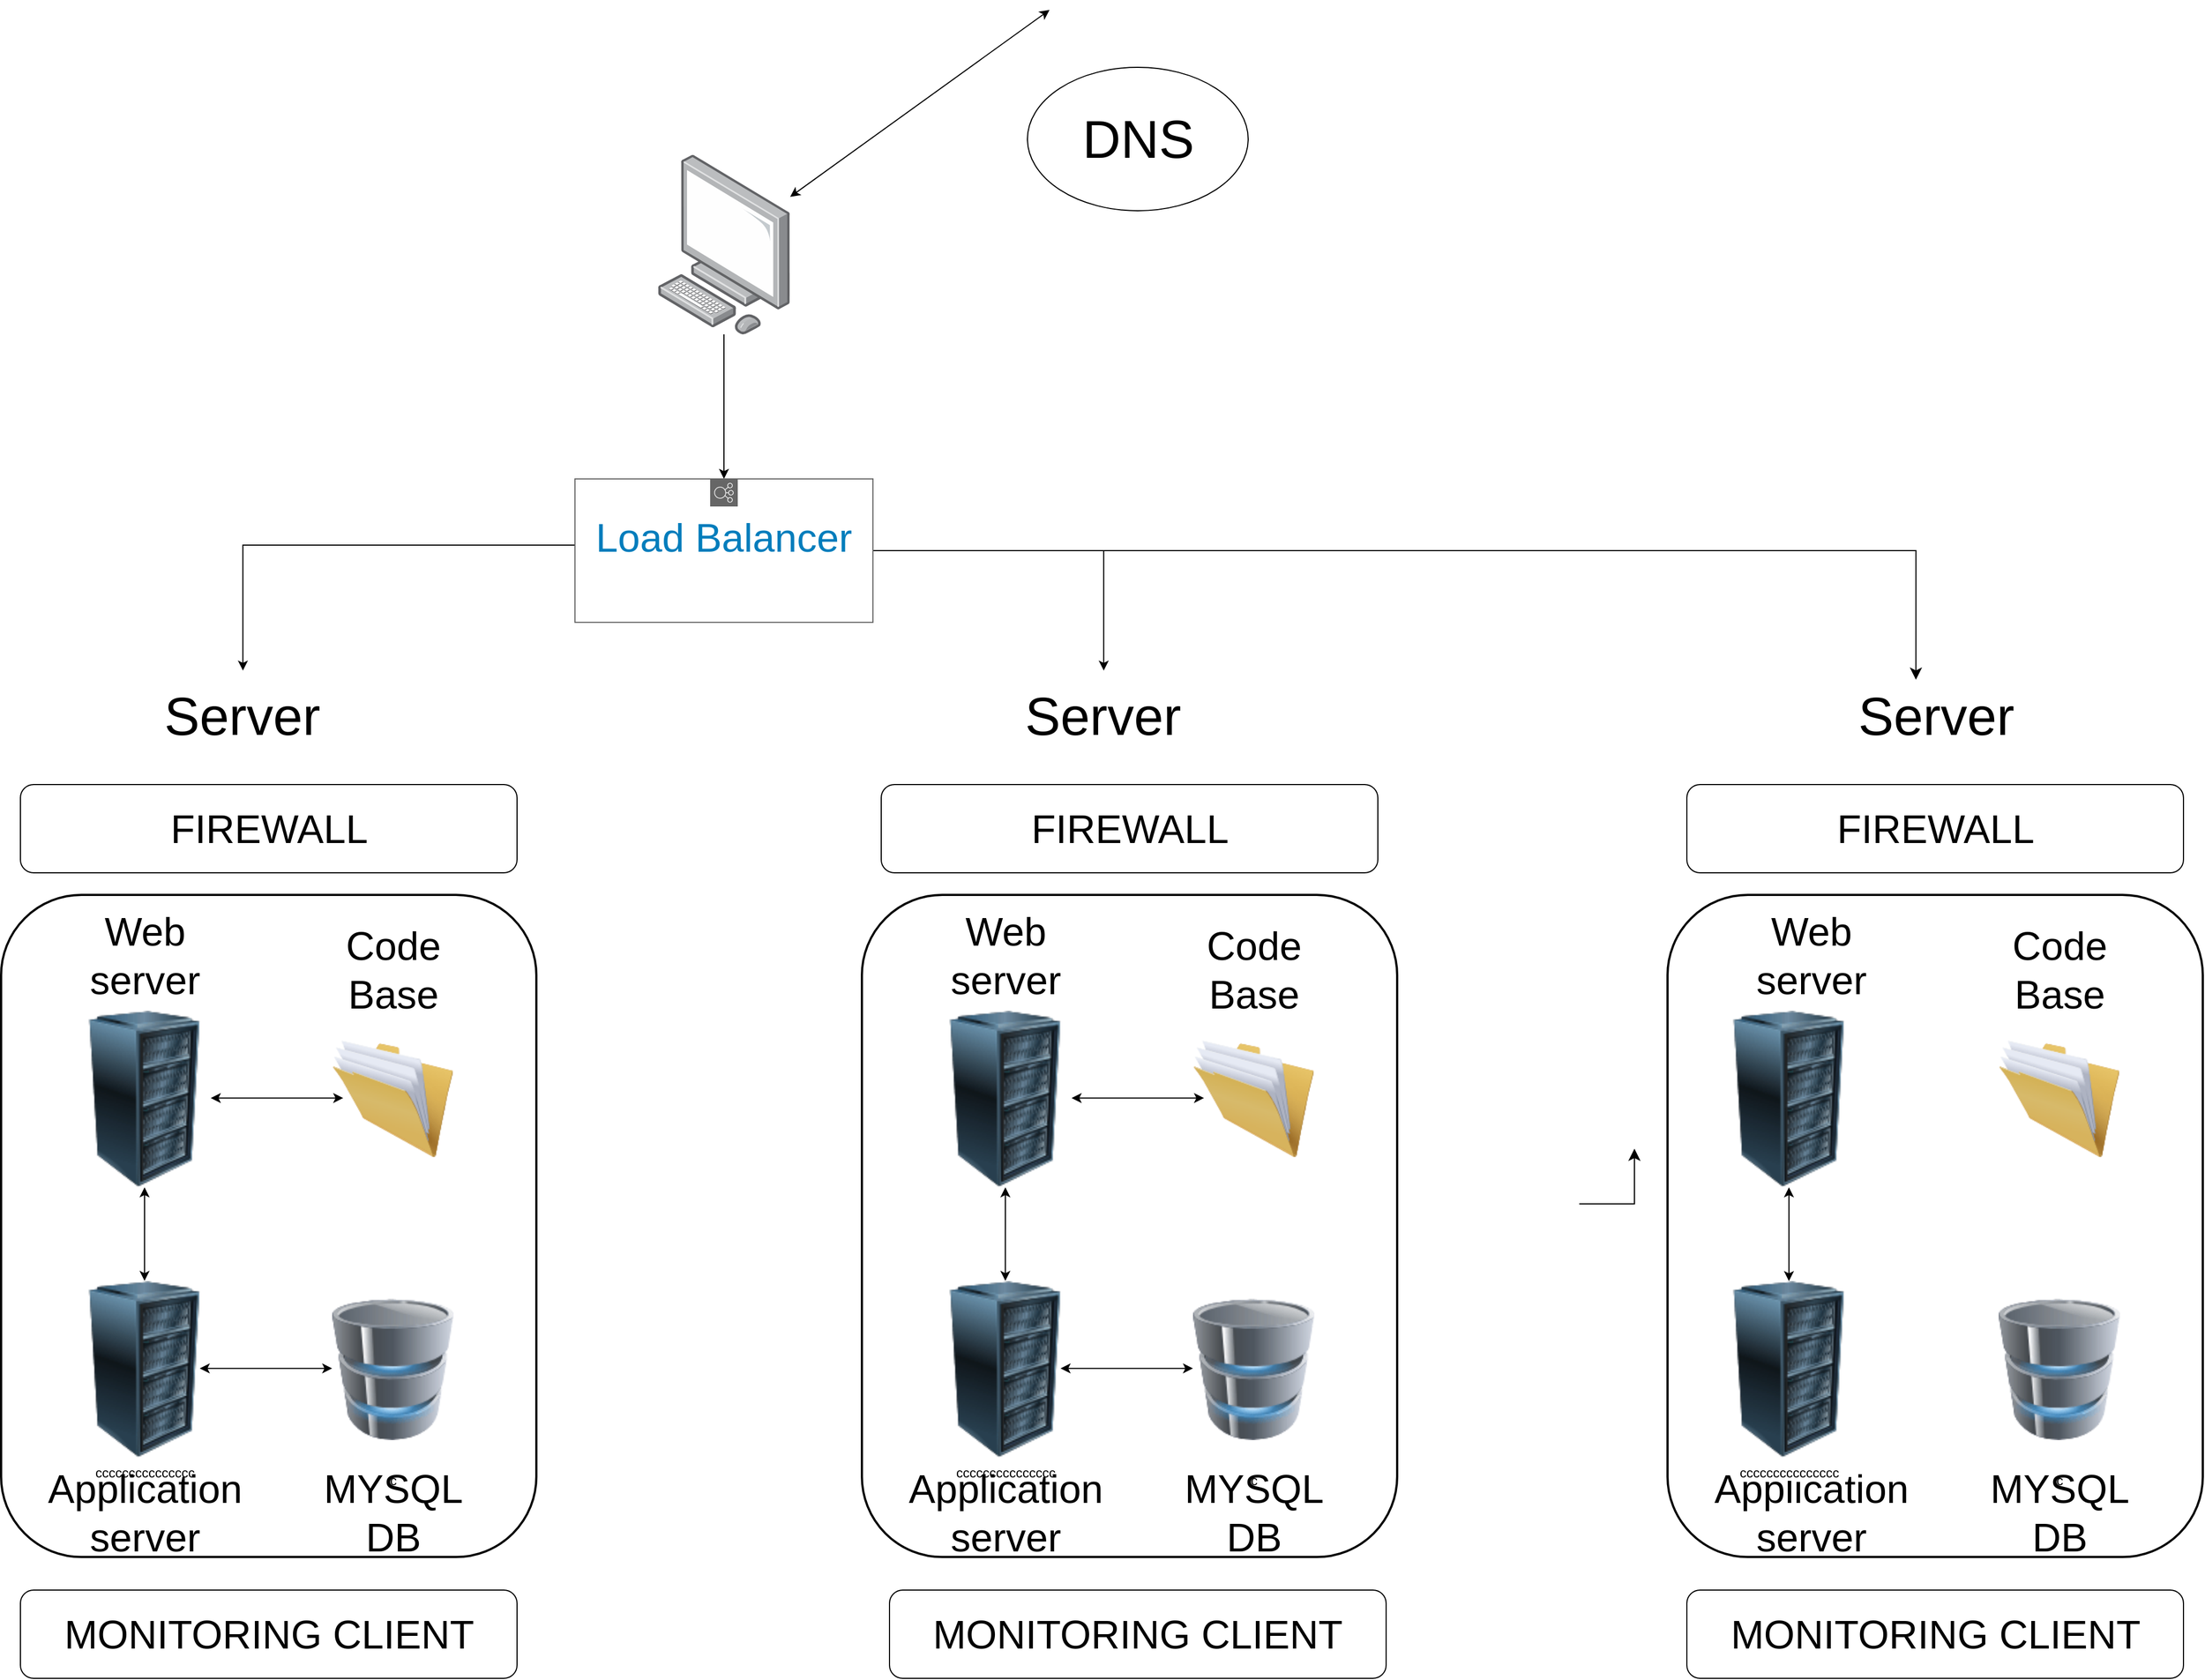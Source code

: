 <mxfile version="21.7.4" type="github">
  <diagram name="Page-1" id="822b0af5-4adb-64df-f703-e8dfc1f81529">
    <mxGraphModel dx="4400" dy="2390" grid="1" gridSize="10" guides="1" tooltips="1" connect="1" arrows="1" fold="1" page="1" pageScale="1" pageWidth="1100" pageHeight="850" background="none" math="0" shadow="0">
      <root>
        <mxCell id="0" />
        <mxCell id="1" parent="0" />
        <mxCell id="ULzSa3rQIOnoUFM7LlT5-6" style="edgeStyle=orthogonalEdgeStyle;rounded=0;orthogonalLoop=1;jettySize=auto;html=1;entryX=0.51;entryY=-0.09;entryDx=0;entryDy=0;entryPerimeter=0;" parent="1" source="ULzSa3rQIOnoUFM7LlT5-26" target="t5K60pOXcwjWEz2N4Qyh-7" edge="1">
          <mxGeometry relative="1" as="geometry">
            <Array as="points">
              <mxPoint x="309" y="573" />
            </Array>
          </mxGeometry>
        </mxCell>
        <mxCell id="ULzSa3rQIOnoUFM7LlT5-27" style="edgeStyle=orthogonalEdgeStyle;rounded=0;orthogonalLoop=1;jettySize=auto;html=1;" parent="1" source="t5K60pOXcwjWEz2N4Qyh-1" target="ULzSa3rQIOnoUFM7LlT5-26" edge="1">
          <mxGeometry relative="1" as="geometry" />
        </mxCell>
        <mxCell id="t5K60pOXcwjWEz2N4Qyh-1" value="" style="image;points=[];aspect=fixed;html=1;align=center;shadow=0;dashed=0;image=img/lib/allied_telesis/computer_and_terminals/Personal_Computer.svg;" parent="1" vertex="1">
          <mxGeometry x="685" y="219.32" width="120" height="162.63" as="geometry" />
        </mxCell>
        <mxCell id="t5K60pOXcwjWEz2N4Qyh-2" value="" style="image;html=1;image=img/lib/clip_art/computers/Server_Rack_128x128.png" parent="1" vertex="1">
          <mxGeometry x="150" y="995" width="140" height="160" as="geometry" />
        </mxCell>
        <mxCell id="t5K60pOXcwjWEz2N4Qyh-4" value="ccccccccccccccc" style="image;html=1;image=img/lib/clip_art/computers/Server_Rack_128x128.png" parent="1" vertex="1">
          <mxGeometry x="150" y="1240" width="140" height="160" as="geometry" />
        </mxCell>
        <mxCell id="t5K60pOXcwjWEz2N4Qyh-5" value="" style="rounded=1;whiteSpace=wrap;html=1;fillColor=none;strokeColor=#000000;strokeWidth=2;" parent="1" vertex="1">
          <mxGeometry x="90" y="890" width="485" height="600" as="geometry" />
        </mxCell>
        <mxCell id="t5K60pOXcwjWEz2N4Qyh-6" value="" style="ellipse;whiteSpace=wrap;html=1;" parent="1" vertex="1">
          <mxGeometry x="1020" y="140" width="200" height="130" as="geometry" />
        </mxCell>
        <mxCell id="t5K60pOXcwjWEz2N4Qyh-7" value="&lt;font style=&quot;font-size: 48px;&quot;&gt;Server&lt;/font&gt;" style="text;html=1;align=center;verticalAlign=middle;resizable=0;points=[];autosize=1;strokeColor=none;fillColor=none;" parent="1" vertex="1">
          <mxGeometry x="227.5" y="693" width="160" height="70" as="geometry" />
        </mxCell>
        <mxCell id="t5K60pOXcwjWEz2N4Qyh-9" value="&lt;font style=&quot;&quot;&gt;&lt;font style=&quot;font-size: 36px;&quot;&gt;Web&lt;br&gt;server&lt;/font&gt;&lt;br&gt;&lt;/font&gt;" style="text;html=1;align=center;verticalAlign=middle;resizable=0;points=[];autosize=1;strokeColor=none;fillColor=none;" parent="1" vertex="1">
          <mxGeometry x="160" y="895" width="120" height="100" as="geometry" />
        </mxCell>
        <mxCell id="t5K60pOXcwjWEz2N4Qyh-10" value="&lt;font style=&quot;&quot;&gt;&lt;font style=&quot;font-size: 36px;&quot;&gt;Application&lt;br&gt;server&lt;/font&gt;&lt;br&gt;&lt;/font&gt;" style="text;html=1;align=center;verticalAlign=middle;resizable=0;points=[];autosize=1;strokeColor=none;fillColor=none;" parent="1" vertex="1">
          <mxGeometry x="120" y="1400" width="200" height="100" as="geometry" />
        </mxCell>
        <mxCell id="t5K60pOXcwjWEz2N4Qyh-15" value="" style="endArrow=classic;startArrow=classic;html=1;rounded=0;exitX=0.268;exitY=0.583;exitDx=0;exitDy=0;exitPerimeter=0;" parent="1" source="t5K60pOXcwjWEz2N4Qyh-5" target="t5K60pOXcwjWEz2N4Qyh-2" edge="1">
          <mxGeometry width="50" height="50" relative="1" as="geometry">
            <mxPoint x="550" y="470" as="sourcePoint" />
            <mxPoint x="600" y="420" as="targetPoint" />
          </mxGeometry>
        </mxCell>
        <mxCell id="t5K60pOXcwjWEz2N4Qyh-16" value="" style="endArrow=classic;startArrow=classic;html=1;rounded=0;entryX=0.1;entryY=0.5;entryDx=0;entryDy=0;entryPerimeter=0;" parent="1" source="t5K60pOXcwjWEz2N4Qyh-1" edge="1">
          <mxGeometry width="50" height="50" relative="1" as="geometry">
            <mxPoint x="109.47" y="230.5" as="sourcePoint" />
            <mxPoint x="1040" y="88" as="targetPoint" />
          </mxGeometry>
        </mxCell>
        <mxCell id="t5K60pOXcwjWEz2N4Qyh-17" value="&lt;font style=&quot;font-size: 48px;&quot;&gt;DNS&lt;/font&gt;" style="text;html=1;align=center;verticalAlign=middle;resizable=0;points=[];autosize=1;strokeColor=none;fillColor=none;" parent="1" vertex="1">
          <mxGeometry x="1060" y="170" width="120" height="70" as="geometry" />
        </mxCell>
        <mxCell id="t5K60pOXcwjWEz2N4Qyh-18" value="c" style="image;html=1;image=img/lib/clip_art/computers/Database_128x128.png" parent="1" vertex="1">
          <mxGeometry x="390" y="1233" width="110" height="174" as="geometry" />
        </mxCell>
        <mxCell id="t5K60pOXcwjWEz2N4Qyh-19" value="&lt;font style=&quot;&quot;&gt;&lt;span style=&quot;font-size: 36px;&quot;&gt;MYSQL&lt;br&gt;DB&lt;/span&gt;&lt;br&gt;&lt;/font&gt;" style="text;html=1;align=center;verticalAlign=middle;resizable=0;points=[];autosize=1;strokeColor=none;fillColor=none;" parent="1" vertex="1">
          <mxGeometry x="370" y="1400" width="150" height="100" as="geometry" />
        </mxCell>
        <mxCell id="t5K60pOXcwjWEz2N4Qyh-21" value="" style="endArrow=classic;startArrow=classic;html=1;rounded=0;" parent="1" edge="1">
          <mxGeometry width="50" height="50" relative="1" as="geometry">
            <mxPoint x="270" y="1319.09" as="sourcePoint" />
            <mxPoint x="390" y="1319.09" as="targetPoint" />
          </mxGeometry>
        </mxCell>
        <mxCell id="ULzSa3rQIOnoUFM7LlT5-3" value="" style="image;html=1;image=img/lib/clip_art/general/Full_Folder_128x128.png" parent="1" vertex="1">
          <mxGeometry x="390" y="1007.5" width="110" height="135" as="geometry" />
        </mxCell>
        <mxCell id="ULzSa3rQIOnoUFM7LlT5-4" value="" style="endArrow=classic;startArrow=classic;html=1;rounded=0;" parent="1" edge="1">
          <mxGeometry width="50" height="50" relative="1" as="geometry">
            <mxPoint x="280" y="1074.09" as="sourcePoint" />
            <mxPoint x="400" y="1074.09" as="targetPoint" />
          </mxGeometry>
        </mxCell>
        <mxCell id="ULzSa3rQIOnoUFM7LlT5-5" value="&lt;font style=&quot;&quot;&gt;&lt;span style=&quot;font-size: 36px;&quot;&gt;Code&lt;br&gt;Base&lt;/span&gt;&lt;br&gt;&lt;/font&gt;" style="text;html=1;align=center;verticalAlign=middle;resizable=0;points=[];autosize=1;strokeColor=none;fillColor=none;" parent="1" vertex="1">
          <mxGeometry x="390" y="907.5" width="110" height="100" as="geometry" />
        </mxCell>
        <mxCell id="ULzSa3rQIOnoUFM7LlT5-8" style="edgeStyle=orthogonalEdgeStyle;rounded=0;orthogonalLoop=1;jettySize=auto;html=1;entryX=0.51;entryY=-0.09;entryDx=0;entryDy=0;entryPerimeter=0;" parent="1" source="ULzSa3rQIOnoUFM7LlT5-26" target="ULzSa3rQIOnoUFM7LlT5-14" edge="1">
          <mxGeometry relative="1" as="geometry">
            <mxPoint x="750" y="513" as="sourcePoint" />
          </mxGeometry>
        </mxCell>
        <mxCell id="ULzSa3rQIOnoUFM7LlT5-10" value="" style="image;html=1;image=img/lib/clip_art/computers/Server_Rack_128x128.png" parent="1" vertex="1">
          <mxGeometry x="930" y="995" width="140" height="160" as="geometry" />
        </mxCell>
        <mxCell id="ULzSa3rQIOnoUFM7LlT5-11" value="ccccccccccccccc" style="image;html=1;image=img/lib/clip_art/computers/Server_Rack_128x128.png" parent="1" vertex="1">
          <mxGeometry x="930" y="1240" width="140" height="160" as="geometry" />
        </mxCell>
        <mxCell id="ULzSa3rQIOnoUFM7LlT5-12" value="" style="rounded=1;whiteSpace=wrap;html=1;fillColor=none;strokeColor=#000000;strokeWidth=2;" parent="1" vertex="1">
          <mxGeometry x="870" y="890" width="485" height="600" as="geometry" />
        </mxCell>
        <mxCell id="ULzSa3rQIOnoUFM7LlT5-14" value="&lt;font style=&quot;font-size: 48px;&quot;&gt;Server&lt;/font&gt;" style="text;html=1;align=center;verticalAlign=middle;resizable=0;points=[];autosize=1;strokeColor=none;fillColor=none;" parent="1" vertex="1">
          <mxGeometry x="1007.5" y="693" width="160" height="70" as="geometry" />
        </mxCell>
        <mxCell id="ULzSa3rQIOnoUFM7LlT5-15" value="&lt;font style=&quot;&quot;&gt;&lt;font style=&quot;font-size: 36px;&quot;&gt;Web&lt;br&gt;server&lt;/font&gt;&lt;br&gt;&lt;/font&gt;" style="text;html=1;align=center;verticalAlign=middle;resizable=0;points=[];autosize=1;strokeColor=none;fillColor=none;" parent="1" vertex="1">
          <mxGeometry x="940" y="895" width="120" height="100" as="geometry" />
        </mxCell>
        <mxCell id="ULzSa3rQIOnoUFM7LlT5-16" value="&lt;font style=&quot;&quot;&gt;&lt;font style=&quot;font-size: 36px;&quot;&gt;Application&lt;br&gt;server&lt;/font&gt;&lt;br&gt;&lt;/font&gt;" style="text;html=1;align=center;verticalAlign=middle;resizable=0;points=[];autosize=1;strokeColor=none;fillColor=none;" parent="1" vertex="1">
          <mxGeometry x="900" y="1400" width="200" height="100" as="geometry" />
        </mxCell>
        <mxCell id="ULzSa3rQIOnoUFM7LlT5-17" value="" style="endArrow=classic;startArrow=classic;html=1;rounded=0;exitX=0.268;exitY=0.583;exitDx=0;exitDy=0;exitPerimeter=0;" parent="1" source="ULzSa3rQIOnoUFM7LlT5-12" target="ULzSa3rQIOnoUFM7LlT5-10" edge="1">
          <mxGeometry width="50" height="50" relative="1" as="geometry">
            <mxPoint x="1330" y="470" as="sourcePoint" />
            <mxPoint x="1380" y="420" as="targetPoint" />
          </mxGeometry>
        </mxCell>
        <mxCell id="ULzSa3rQIOnoUFM7LlT5-20" value="c" style="image;html=1;image=img/lib/clip_art/computers/Database_128x128.png" parent="1" vertex="1">
          <mxGeometry x="1170" y="1233" width="110" height="174" as="geometry" />
        </mxCell>
        <mxCell id="ULzSa3rQIOnoUFM7LlT5-21" value="&lt;font style=&quot;&quot;&gt;&lt;span style=&quot;font-size: 36px;&quot;&gt;MYSQL&lt;br&gt;DB&lt;/span&gt;&lt;br&gt;&lt;/font&gt;" style="text;html=1;align=center;verticalAlign=middle;resizable=0;points=[];autosize=1;strokeColor=none;fillColor=none;" parent="1" vertex="1">
          <mxGeometry x="1150" y="1400" width="150" height="100" as="geometry" />
        </mxCell>
        <mxCell id="ULzSa3rQIOnoUFM7LlT5-22" value="" style="endArrow=classic;startArrow=classic;html=1;rounded=0;" parent="1" edge="1">
          <mxGeometry width="50" height="50" relative="1" as="geometry">
            <mxPoint x="1050" y="1319.09" as="sourcePoint" />
            <mxPoint x="1170" y="1319.09" as="targetPoint" />
          </mxGeometry>
        </mxCell>
        <mxCell id="ULzSa3rQIOnoUFM7LlT5-23" value="" style="image;html=1;image=img/lib/clip_art/general/Full_Folder_128x128.png" parent="1" vertex="1">
          <mxGeometry x="1170" y="1007.5" width="110" height="135" as="geometry" />
        </mxCell>
        <mxCell id="ULzSa3rQIOnoUFM7LlT5-24" value="" style="endArrow=classic;startArrow=classic;html=1;rounded=0;" parent="1" edge="1">
          <mxGeometry width="50" height="50" relative="1" as="geometry">
            <mxPoint x="1060" y="1074.09" as="sourcePoint" />
            <mxPoint x="1180" y="1074.09" as="targetPoint" />
          </mxGeometry>
        </mxCell>
        <mxCell id="ULzSa3rQIOnoUFM7LlT5-25" value="&lt;font style=&quot;&quot;&gt;&lt;span style=&quot;font-size: 36px;&quot;&gt;Code&lt;br&gt;Base&lt;/span&gt;&lt;br&gt;&lt;/font&gt;" style="text;html=1;align=center;verticalAlign=middle;resizable=0;points=[];autosize=1;strokeColor=none;fillColor=none;" parent="1" vertex="1">
          <mxGeometry x="1170" y="907.5" width="110" height="100" as="geometry" />
        </mxCell>
        <mxCell id="ULzSa3rQIOnoUFM7LlT5-26" value="&lt;font style=&quot;font-size: 36px;&quot;&gt;Load &lt;/font&gt;&lt;font style=&quot;font-size: 36px;&quot;&gt;Balancer&lt;/font&gt;" style="sketch=0;outlineConnect=0;gradientColor=none;html=1;whiteSpace=wrap;fontSize=12;fontStyle=0;shape=mxgraph.aws4.groupCenter;grIcon=mxgraph.aws4.group_elastic_load_balancing;grStroke=1;strokeColor=#666666;fillColor=none;verticalAlign=top;align=center;fontColor=#007DBC;dashed=0;spacingTop=25;" parent="1" vertex="1">
          <mxGeometry x="610" y="513" width="270" height="130" as="geometry" />
        </mxCell>
        <mxCell id="BtXjedoLZ_HUeThFl6Xj-7" value="" style="rounded=1;whiteSpace=wrap;html=1;fillColor=none;strokeColor=#000000;strokeWidth=2;" vertex="1" parent="1">
          <mxGeometry x="1600" y="890" width="485" height="600" as="geometry" />
        </mxCell>
        <mxCell id="BtXjedoLZ_HUeThFl6Xj-8" value="&lt;font style=&quot;&quot;&gt;&lt;font style=&quot;font-size: 36px;&quot;&gt;Web&lt;br&gt;server&lt;/font&gt;&lt;br&gt;&lt;/font&gt;" style="text;html=1;align=center;verticalAlign=middle;resizable=0;points=[];autosize=1;strokeColor=none;fillColor=none;" vertex="1" parent="1">
          <mxGeometry x="1670" y="895" width="120" height="100" as="geometry" />
        </mxCell>
        <mxCell id="BtXjedoLZ_HUeThFl6Xj-9" value="&lt;font style=&quot;&quot;&gt;&lt;font style=&quot;font-size: 36px;&quot;&gt;Application&lt;br&gt;server&lt;/font&gt;&lt;br&gt;&lt;/font&gt;" style="text;html=1;align=center;verticalAlign=middle;resizable=0;points=[];autosize=1;strokeColor=none;fillColor=none;" vertex="1" parent="1">
          <mxGeometry x="1630" y="1400" width="200" height="100" as="geometry" />
        </mxCell>
        <mxCell id="BtXjedoLZ_HUeThFl6Xj-10" value="c" style="image;html=1;image=img/lib/clip_art/computers/Database_128x128.png" vertex="1" parent="1">
          <mxGeometry x="1900" y="1233" width="110" height="174" as="geometry" />
        </mxCell>
        <mxCell id="BtXjedoLZ_HUeThFl6Xj-11" value="&lt;font style=&quot;&quot;&gt;&lt;span style=&quot;font-size: 36px;&quot;&gt;MYSQL&lt;br&gt;DB&lt;/span&gt;&lt;br&gt;&lt;/font&gt;" style="text;html=1;align=center;verticalAlign=middle;resizable=0;points=[];autosize=1;strokeColor=none;fillColor=none;" vertex="1" parent="1">
          <mxGeometry x="1880" y="1400" width="150" height="100" as="geometry" />
        </mxCell>
        <mxCell id="BtXjedoLZ_HUeThFl6Xj-12" value="" style="image;html=1;image=img/lib/clip_art/general/Full_Folder_128x128.png" vertex="1" parent="1">
          <mxGeometry x="1900" y="1007.5" width="110" height="135" as="geometry" />
        </mxCell>
        <mxCell id="BtXjedoLZ_HUeThFl6Xj-13" value="&lt;font style=&quot;&quot;&gt;&lt;span style=&quot;font-size: 36px;&quot;&gt;Code&lt;br&gt;Base&lt;/span&gt;&lt;br&gt;&lt;/font&gt;" style="text;html=1;align=center;verticalAlign=middle;resizable=0;points=[];autosize=1;strokeColor=none;fillColor=none;" vertex="1" parent="1">
          <mxGeometry x="1900" y="907.5" width="110" height="100" as="geometry" />
        </mxCell>
        <mxCell id="BtXjedoLZ_HUeThFl6Xj-14" value="" style="image;html=1;image=img/lib/clip_art/computers/Server_Rack_128x128.png" vertex="1" parent="1">
          <mxGeometry x="1640" y="995" width="140" height="160" as="geometry" />
        </mxCell>
        <mxCell id="BtXjedoLZ_HUeThFl6Xj-15" value="ccccccccccccccc" style="image;html=1;image=img/lib/clip_art/computers/Server_Rack_128x128.png" vertex="1" parent="1">
          <mxGeometry x="1640" y="1240" width="140" height="160" as="geometry" />
        </mxCell>
        <mxCell id="BtXjedoLZ_HUeThFl6Xj-17" value="" style="endArrow=classic;startArrow=classic;html=1;rounded=0;" edge="1" parent="1" target="BtXjedoLZ_HUeThFl6Xj-14">
          <mxGeometry width="50" height="50" relative="1" as="geometry">
            <mxPoint x="1710" y="1240" as="sourcePoint" />
            <mxPoint x="2090" y="420" as="targetPoint" />
          </mxGeometry>
        </mxCell>
        <mxCell id="BtXjedoLZ_HUeThFl6Xj-18" value="" style="edgeStyle=segmentEdgeStyle;endArrow=classic;html=1;curved=0;rounded=0;endSize=8;startSize=8;" edge="1" parent="1">
          <mxGeometry width="50" height="50" relative="1" as="geometry">
            <mxPoint x="1520" y="1170" as="sourcePoint" />
            <mxPoint x="1570" y="1120" as="targetPoint" />
          </mxGeometry>
        </mxCell>
        <mxCell id="BtXjedoLZ_HUeThFl6Xj-20" value="" style="edgeStyle=segmentEdgeStyle;endArrow=classic;html=1;curved=0;rounded=0;endSize=8;startSize=8;entryX=0.391;entryY=0.029;entryDx=0;entryDy=0;entryPerimeter=0;" edge="1" parent="1" target="BtXjedoLZ_HUeThFl6Xj-21">
          <mxGeometry width="50" height="50" relative="1" as="geometry">
            <mxPoint x="1060" y="578" as="sourcePoint" />
            <mxPoint x="1830" y="663" as="targetPoint" />
          </mxGeometry>
        </mxCell>
        <mxCell id="BtXjedoLZ_HUeThFl6Xj-21" value="&lt;font style=&quot;font-size: 48px;&quot;&gt;Server&lt;/font&gt;" style="text;html=1;align=center;verticalAlign=middle;resizable=0;points=[];autosize=1;strokeColor=none;fillColor=none;" vertex="1" parent="1">
          <mxGeometry x="1762.5" y="693" width="160" height="70" as="geometry" />
        </mxCell>
        <mxCell id="BtXjedoLZ_HUeThFl6Xj-24" value="&lt;font style=&quot;font-size: 36px;&quot;&gt;FIREWALL&lt;/font&gt;" style="rounded=1;whiteSpace=wrap;html=1;fillColor=none;" vertex="1" parent="1">
          <mxGeometry x="107.5" y="790" width="450" height="80" as="geometry" />
        </mxCell>
        <mxCell id="BtXjedoLZ_HUeThFl6Xj-25" value="&lt;font style=&quot;font-size: 36px;&quot;&gt;FIREWALL&lt;/font&gt;" style="rounded=1;whiteSpace=wrap;html=1;fillColor=none;" vertex="1" parent="1">
          <mxGeometry x="887.5" y="790" width="450" height="80" as="geometry" />
        </mxCell>
        <mxCell id="BtXjedoLZ_HUeThFl6Xj-26" value="&lt;font style=&quot;font-size: 36px;&quot;&gt;FIREWALL&lt;/font&gt;" style="rounded=1;whiteSpace=wrap;html=1;fillColor=none;" vertex="1" parent="1">
          <mxGeometry x="1617.5" y="790" width="450" height="80" as="geometry" />
        </mxCell>
        <mxCell id="BtXjedoLZ_HUeThFl6Xj-27" value="&lt;font style=&quot;font-size: 36px;&quot;&gt;MONITORING CLIENT&lt;/font&gt;" style="rounded=1;whiteSpace=wrap;html=1;fillColor=none;" vertex="1" parent="1">
          <mxGeometry x="895" y="1520" width="450" height="80" as="geometry" />
        </mxCell>
        <mxCell id="BtXjedoLZ_HUeThFl6Xj-28" value="&lt;font style=&quot;font-size: 36px;&quot;&gt;MONITORING CLIENT&lt;/font&gt;" style="rounded=1;whiteSpace=wrap;html=1;fillColor=none;" vertex="1" parent="1">
          <mxGeometry x="1617.5" y="1520" width="450" height="80" as="geometry" />
        </mxCell>
        <mxCell id="BtXjedoLZ_HUeThFl6Xj-29" value="&lt;font style=&quot;font-size: 36px;&quot;&gt;MONITORING CLIENT&lt;/font&gt;" style="rounded=1;whiteSpace=wrap;html=1;fillColor=none;" vertex="1" parent="1">
          <mxGeometry x="107.5" y="1520" width="450" height="80" as="geometry" />
        </mxCell>
      </root>
    </mxGraphModel>
  </diagram>
</mxfile>
